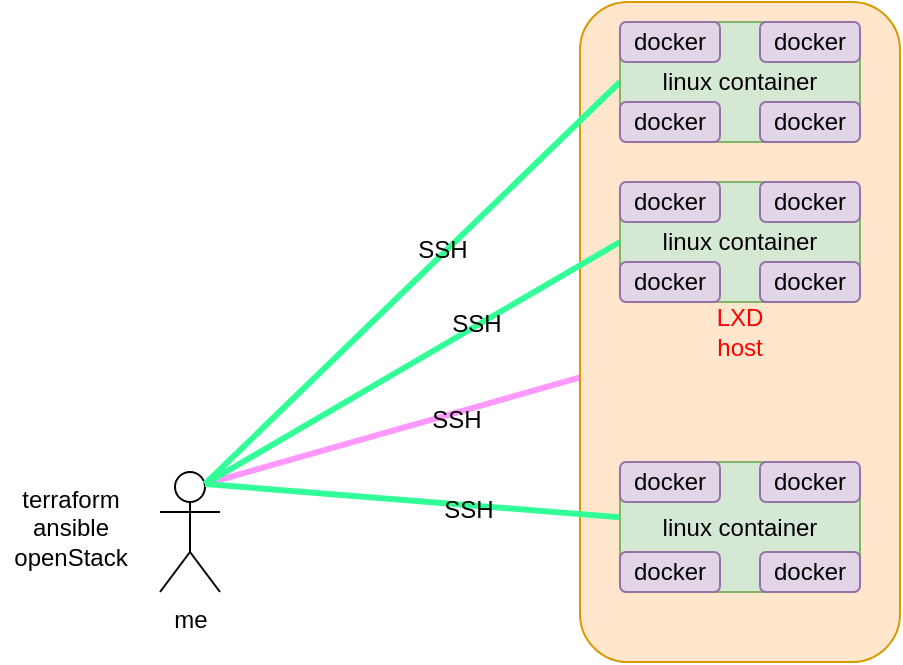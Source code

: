 <mxfile version="12.9.9" type="device"><diagram id="v351XhcDHZ_iWQRifhIQ" name="Page-1"><mxGraphModel dx="1343" dy="1637" grid="1" gridSize="10" guides="1" tooltips="1" connect="1" arrows="1" fold="1" page="1" pageScale="1" pageWidth="827" pageHeight="1169" math="0" shadow="0"><root><mxCell id="0"/><mxCell id="1" parent="0"/><mxCell id="9woBxquDbg5OPNZxWgQu-1" value="me" style="shape=umlActor;verticalLabelPosition=bottom;labelBackgroundColor=#ffffff;verticalAlign=top;html=1;outlineConnect=0;" vertex="1" parent="1"><mxGeometry x="50" y="205" width="30" height="60" as="geometry"/></mxCell><mxCell id="9woBxquDbg5OPNZxWgQu-4" style="rounded=0;orthogonalLoop=1;jettySize=auto;html=1;endArrow=none;endFill=0;entryX=0.75;entryY=0.1;entryDx=0;entryDy=0;entryPerimeter=0;strokeWidth=3;strokeColor=#FF99FF;" edge="1" parent="1" source="9woBxquDbg5OPNZxWgQu-3" target="9woBxquDbg5OPNZxWgQu-1"><mxGeometry relative="1" as="geometry"><mxPoint x="65" y="235" as="targetPoint"/></mxGeometry></mxCell><mxCell id="9woBxquDbg5OPNZxWgQu-18" value="SSH" style="text;html=1;align=center;verticalAlign=middle;resizable=0;points=[];" vertex="1" connectable="0" parent="9woBxquDbg5OPNZxWgQu-4"><mxGeometry x="-0.321" y="3" relative="1" as="geometry"><mxPoint as="offset"/></mxGeometry></mxCell><mxCell id="9woBxquDbg5OPNZxWgQu-3" value="&lt;font color=&quot;#ff0000&quot;&gt;LXD &lt;br&gt;host&lt;/font&gt;" style="rounded=1;whiteSpace=wrap;html=1;fillColor=#ffe6cc;strokeColor=#d79b00;" vertex="1" parent="1"><mxGeometry x="260" y="-30" width="160" height="330" as="geometry"/></mxCell><mxCell id="9woBxquDbg5OPNZxWgQu-6" style="rounded=0;orthogonalLoop=1;jettySize=auto;html=1;endArrow=none;endFill=0;entryX=0.75;entryY=0.1;entryDx=0;entryDy=0;entryPerimeter=0;strokeColor=#33FF99;strokeWidth=3;exitX=0;exitY=0.5;exitDx=0;exitDy=0;" edge="1" parent="1" source="9woBxquDbg5OPNZxWgQu-5" target="9woBxquDbg5OPNZxWgQu-1"><mxGeometry relative="1" as="geometry"><mxPoint x="65" y="231" as="targetPoint"/></mxGeometry></mxCell><mxCell id="9woBxquDbg5OPNZxWgQu-17" value="SSH" style="text;html=1;align=center;verticalAlign=middle;resizable=0;points=[];" vertex="1" connectable="0" parent="9woBxquDbg5OPNZxWgQu-6"><mxGeometry x="-0.306" y="-1" relative="1" as="geometry"><mxPoint as="offset"/></mxGeometry></mxCell><mxCell id="9woBxquDbg5OPNZxWgQu-5" value="&lt;span&gt;linux container&lt;/span&gt;" style="rounded=1;whiteSpace=wrap;html=1;fillColor=#d5e8d4;strokeColor=#82b366;" vertex="1" parent="1"><mxGeometry x="280" y="60" width="120" height="60" as="geometry"/></mxCell><mxCell id="9woBxquDbg5OPNZxWgQu-10" style="edgeStyle=none;rounded=0;orthogonalLoop=1;jettySize=auto;html=1;entryX=0.75;entryY=0.1;entryDx=0;entryDy=0;entryPerimeter=0;endArrow=none;endFill=0;strokeWidth=3;strokeColor=#33FF99;exitX=0;exitY=0.5;exitDx=0;exitDy=0;" edge="1" parent="1" source="9woBxquDbg5OPNZxWgQu-7" target="9woBxquDbg5OPNZxWgQu-1"><mxGeometry relative="1" as="geometry"/></mxCell><mxCell id="9woBxquDbg5OPNZxWgQu-16" value="SSH" style="text;html=1;align=center;verticalAlign=middle;resizable=0;points=[];" vertex="1" connectable="0" parent="9woBxquDbg5OPNZxWgQu-10"><mxGeometry x="-0.152" y="-2" relative="1" as="geometry"><mxPoint as="offset"/></mxGeometry></mxCell><mxCell id="9woBxquDbg5OPNZxWgQu-7" value="linux container" style="rounded=1;whiteSpace=wrap;html=1;fillColor=#d5e8d4;strokeColor=#82b366;" vertex="1" parent="1"><mxGeometry x="280" y="-20" width="120" height="60" as="geometry"/></mxCell><mxCell id="9woBxquDbg5OPNZxWgQu-9" style="edgeStyle=none;rounded=0;orthogonalLoop=1;jettySize=auto;html=1;entryX=0.75;entryY=0.1;entryDx=0;entryDy=0;entryPerimeter=0;endArrow=none;endFill=0;strokeColor=#33FF99;strokeWidth=3;" edge="1" parent="1" source="9woBxquDbg5OPNZxWgQu-8" target="9woBxquDbg5OPNZxWgQu-1"><mxGeometry relative="1" as="geometry"/></mxCell><mxCell id="9woBxquDbg5OPNZxWgQu-19" value="SSH" style="text;html=1;align=center;verticalAlign=middle;resizable=0;points=[];" vertex="1" connectable="0" parent="9woBxquDbg5OPNZxWgQu-9"><mxGeometry x="-0.272" y="2" relative="1" as="geometry"><mxPoint as="offset"/></mxGeometry></mxCell><mxCell id="9woBxquDbg5OPNZxWgQu-8" value="&lt;span&gt;linux container&lt;/span&gt;" style="rounded=1;whiteSpace=wrap;html=1;fillColor=#d5e8d4;strokeColor=#82b366;" vertex="1" parent="1"><mxGeometry x="280" y="200" width="120" height="65" as="geometry"/></mxCell><mxCell id="9woBxquDbg5OPNZxWgQu-20" value="docker" style="rounded=1;whiteSpace=wrap;html=1;fillColor=#e1d5e7;strokeColor=#9673a6;" vertex="1" parent="1"><mxGeometry x="350" y="-20" width="50" height="20" as="geometry"/></mxCell><mxCell id="9woBxquDbg5OPNZxWgQu-21" value="docker" style="rounded=1;whiteSpace=wrap;html=1;fillColor=#e1d5e7;strokeColor=#9673a6;" vertex="1" parent="1"><mxGeometry x="350" y="20" width="50" height="20" as="geometry"/></mxCell><mxCell id="9woBxquDbg5OPNZxWgQu-22" value="docker" style="rounded=1;whiteSpace=wrap;html=1;fillColor=#e1d5e7;strokeColor=#9673a6;" vertex="1" parent="1"><mxGeometry x="280" y="-20" width="50" height="20" as="geometry"/></mxCell><mxCell id="9woBxquDbg5OPNZxWgQu-23" value="docker" style="rounded=1;whiteSpace=wrap;html=1;fillColor=#e1d5e7;strokeColor=#9673a6;" vertex="1" parent="1"><mxGeometry x="280" y="20" width="50" height="20" as="geometry"/></mxCell><mxCell id="9woBxquDbg5OPNZxWgQu-24" value="docker" style="rounded=1;whiteSpace=wrap;html=1;fillColor=#e1d5e7;strokeColor=#9673a6;" vertex="1" parent="1"><mxGeometry x="350" y="60" width="50" height="20" as="geometry"/></mxCell><mxCell id="9woBxquDbg5OPNZxWgQu-25" value="docker" style="rounded=1;whiteSpace=wrap;html=1;fillColor=#e1d5e7;strokeColor=#9673a6;" vertex="1" parent="1"><mxGeometry x="350" y="100" width="50" height="20" as="geometry"/></mxCell><mxCell id="9woBxquDbg5OPNZxWgQu-26" value="docker" style="rounded=1;whiteSpace=wrap;html=1;fillColor=#e1d5e7;strokeColor=#9673a6;" vertex="1" parent="1"><mxGeometry x="280" y="60" width="50" height="20" as="geometry"/></mxCell><mxCell id="9woBxquDbg5OPNZxWgQu-27" value="docker" style="rounded=1;whiteSpace=wrap;html=1;fillColor=#e1d5e7;strokeColor=#9673a6;" vertex="1" parent="1"><mxGeometry x="280" y="100" width="50" height="20" as="geometry"/></mxCell><mxCell id="9woBxquDbg5OPNZxWgQu-28" value="docker" style="rounded=1;whiteSpace=wrap;html=1;fillColor=#e1d5e7;strokeColor=#9673a6;" vertex="1" parent="1"><mxGeometry x="350" y="245" width="50" height="20" as="geometry"/></mxCell><mxCell id="9woBxquDbg5OPNZxWgQu-29" value="docker" style="rounded=1;whiteSpace=wrap;html=1;fillColor=#e1d5e7;strokeColor=#9673a6;" vertex="1" parent="1"><mxGeometry x="350" y="200" width="50" height="20" as="geometry"/></mxCell><mxCell id="9woBxquDbg5OPNZxWgQu-30" value="docker" style="rounded=1;whiteSpace=wrap;html=1;fillColor=#e1d5e7;strokeColor=#9673a6;" vertex="1" parent="1"><mxGeometry x="280" y="245" width="50" height="20" as="geometry"/></mxCell><mxCell id="9woBxquDbg5OPNZxWgQu-31" value="docker" style="rounded=1;whiteSpace=wrap;html=1;fillColor=#e1d5e7;strokeColor=#9673a6;" vertex="1" parent="1"><mxGeometry x="280" y="200" width="50" height="20" as="geometry"/></mxCell><mxCell id="9woBxquDbg5OPNZxWgQu-36" value="terraform&lt;br&gt;ansible&lt;br&gt;openStack" style="text;html=1;align=center;verticalAlign=middle;resizable=0;points=[];autosize=1;" vertex="1" parent="1"><mxGeometry x="-30" y="207.5" width="70" height="50" as="geometry"/></mxCell></root></mxGraphModel></diagram></mxfile>